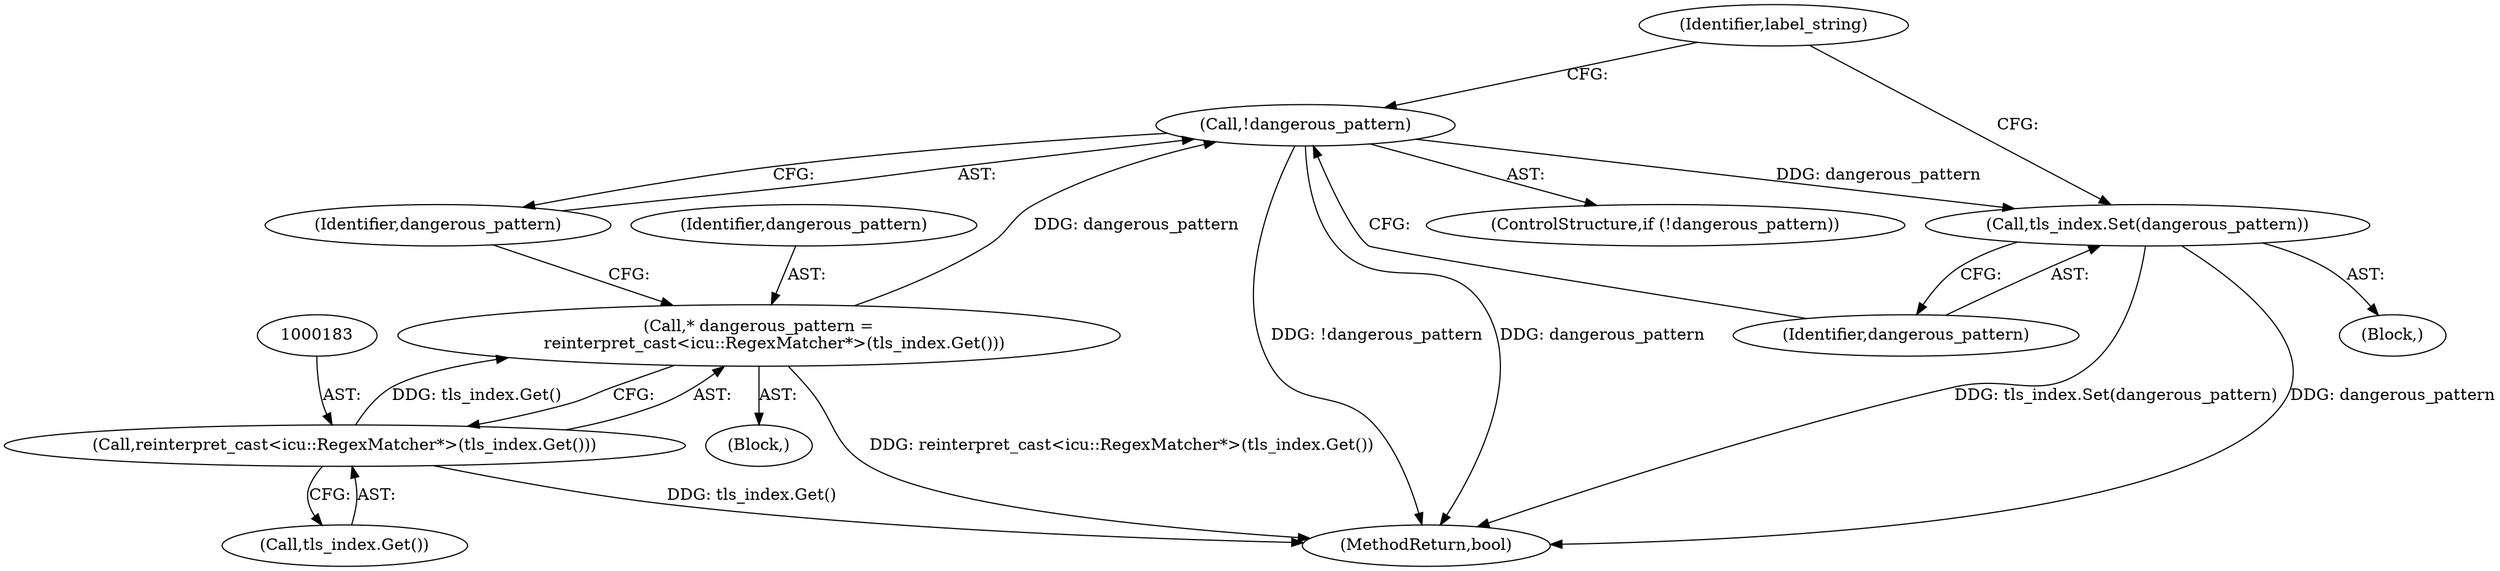 digraph "0_Chrome_fd34ee82420c5e5cb04459d6e381944979d8e571_0@pointer" {
"1000186" [label="(Call,!dangerous_pattern)"];
"1000180" [label="(Call,* dangerous_pattern =\n      reinterpret_cast<icu::RegexMatcher*>(tls_index.Get()))"];
"1000182" [label="(Call,reinterpret_cast<icu::RegexMatcher*>(tls_index.Get()))"];
"1000189" [label="(Call,tls_index.Set(dangerous_pattern))"];
"1000186" [label="(Call,!dangerous_pattern)"];
"1000184" [label="(Call,tls_index.Get())"];
"1000196" [label="(MethodReturn,bool)"];
"1000185" [label="(ControlStructure,if (!dangerous_pattern))"];
"1000182" [label="(Call,reinterpret_cast<icu::RegexMatcher*>(tls_index.Get()))"];
"1000192" [label="(Identifier,label_string)"];
"1000181" [label="(Identifier,dangerous_pattern)"];
"1000188" [label="(Block,)"];
"1000190" [label="(Identifier,dangerous_pattern)"];
"1000180" [label="(Call,* dangerous_pattern =\n      reinterpret_cast<icu::RegexMatcher*>(tls_index.Get()))"];
"1000103" [label="(Block,)"];
"1000187" [label="(Identifier,dangerous_pattern)"];
"1000189" [label="(Call,tls_index.Set(dangerous_pattern))"];
"1000186" -> "1000185"  [label="AST: "];
"1000186" -> "1000187"  [label="CFG: "];
"1000187" -> "1000186"  [label="AST: "];
"1000190" -> "1000186"  [label="CFG: "];
"1000192" -> "1000186"  [label="CFG: "];
"1000186" -> "1000196"  [label="DDG: !dangerous_pattern"];
"1000186" -> "1000196"  [label="DDG: dangerous_pattern"];
"1000180" -> "1000186"  [label="DDG: dangerous_pattern"];
"1000186" -> "1000189"  [label="DDG: dangerous_pattern"];
"1000180" -> "1000103"  [label="AST: "];
"1000180" -> "1000182"  [label="CFG: "];
"1000181" -> "1000180"  [label="AST: "];
"1000182" -> "1000180"  [label="AST: "];
"1000187" -> "1000180"  [label="CFG: "];
"1000180" -> "1000196"  [label="DDG: reinterpret_cast<icu::RegexMatcher*>(tls_index.Get())"];
"1000182" -> "1000180"  [label="DDG: tls_index.Get()"];
"1000182" -> "1000184"  [label="CFG: "];
"1000183" -> "1000182"  [label="AST: "];
"1000184" -> "1000182"  [label="AST: "];
"1000182" -> "1000196"  [label="DDG: tls_index.Get()"];
"1000189" -> "1000188"  [label="AST: "];
"1000189" -> "1000190"  [label="CFG: "];
"1000190" -> "1000189"  [label="AST: "];
"1000192" -> "1000189"  [label="CFG: "];
"1000189" -> "1000196"  [label="DDG: dangerous_pattern"];
"1000189" -> "1000196"  [label="DDG: tls_index.Set(dangerous_pattern)"];
}
